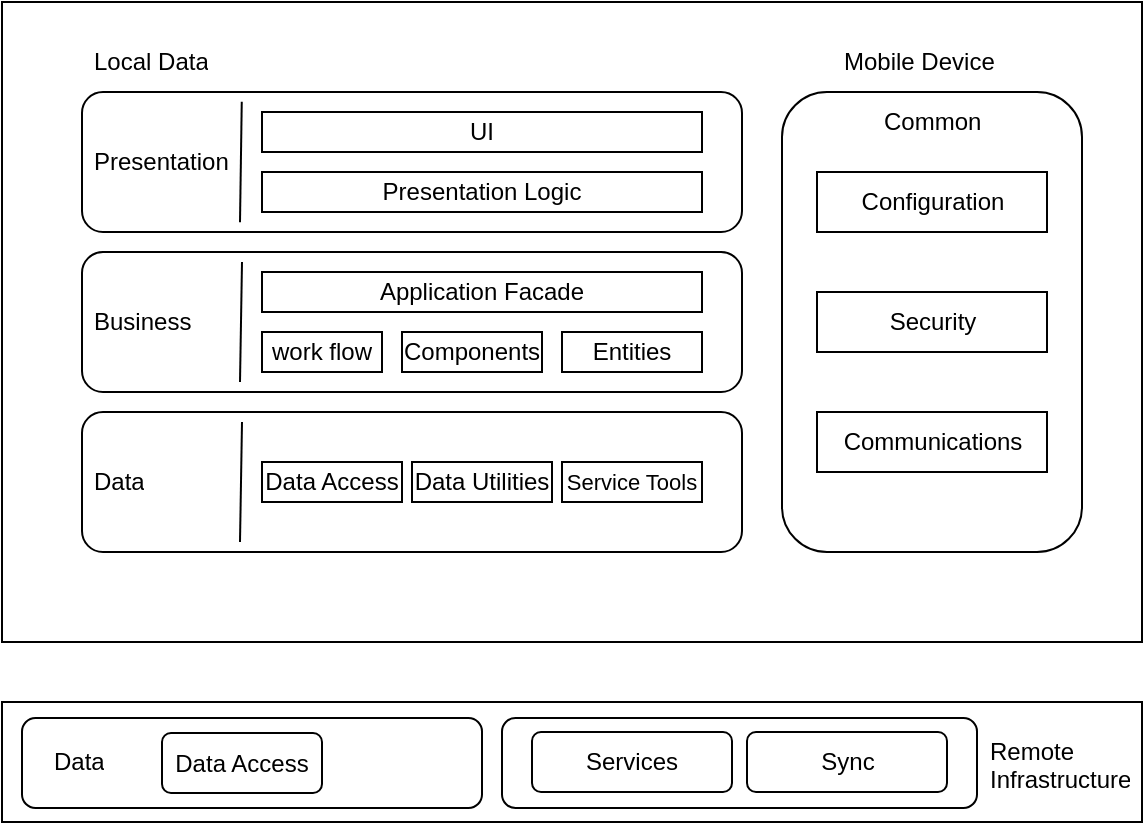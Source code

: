 <mxfile version="26.0.14">
  <diagram name="Page-1" id="5f0bae14-7c28-e335-631c-24af17079c00">
    <mxGraphModel dx="1368" dy="788" grid="1" gridSize="10" guides="1" tooltips="1" connect="1" arrows="1" fold="1" page="1" pageScale="1" pageWidth="1100" pageHeight="850" background="none" math="0" shadow="0">
      <root>
        <mxCell id="0" />
        <mxCell id="1" parent="0" />
        <mxCell id="YJwmVk056Xezfj7SXpw_-1" value="" style="rounded=0;whiteSpace=wrap;html=1;" vertex="1" parent="1">
          <mxGeometry x="50" y="45" width="570" height="320" as="geometry" />
        </mxCell>
        <mxCell id="YJwmVk056Xezfj7SXpw_-18" value="" style="rounded=1;whiteSpace=wrap;html=1;" vertex="1" parent="1">
          <mxGeometry x="90" y="170" width="330" height="70" as="geometry" />
        </mxCell>
        <mxCell id="YJwmVk056Xezfj7SXpw_-2" value="Local Data" style="text;strokeColor=none;fillColor=none;align=left;verticalAlign=middle;spacingLeft=4;spacingRight=4;overflow=hidden;points=[[0,0.5],[1,0.5]];portConstraint=eastwest;rotatable=0;whiteSpace=wrap;html=1;" vertex="1" parent="1">
          <mxGeometry x="90" y="60" width="80" height="30" as="geometry" />
        </mxCell>
        <mxCell id="YJwmVk056Xezfj7SXpw_-3" value="Mobile Device" style="text;strokeColor=none;fillColor=none;align=left;verticalAlign=middle;spacingLeft=4;spacingRight=4;overflow=hidden;points=[[0,0.5],[1,0.5]];portConstraint=eastwest;rotatable=0;whiteSpace=wrap;html=1;" vertex="1" parent="1">
          <mxGeometry x="465" y="60" width="100" height="30" as="geometry" />
        </mxCell>
        <mxCell id="YJwmVk056Xezfj7SXpw_-4" value="" style="rounded=1;whiteSpace=wrap;html=1;" vertex="1" parent="1">
          <mxGeometry x="90" y="90" width="330" height="70" as="geometry" />
        </mxCell>
        <mxCell id="YJwmVk056Xezfj7SXpw_-5" value="Presentation" style="text;strokeColor=none;fillColor=none;align=left;verticalAlign=middle;spacingLeft=4;spacingRight=4;overflow=hidden;points=[[0,0.5],[1,0.5]];portConstraint=eastwest;rotatable=0;whiteSpace=wrap;html=1;" vertex="1" parent="1">
          <mxGeometry x="90" y="110" width="80" height="30" as="geometry" />
        </mxCell>
        <mxCell id="YJwmVk056Xezfj7SXpw_-6" value="" style="endArrow=none;html=1;rounded=0;entryX=0.39;entryY=0.08;entryDx=0;entryDy=0;entryPerimeter=0;exitX=0.386;exitY=0.94;exitDx=0;exitDy=0;exitPerimeter=0;" edge="1" parent="1">
          <mxGeometry width="50" height="50" relative="1" as="geometry">
            <mxPoint x="169.0" y="155.1" as="sourcePoint" />
            <mxPoint x="169.88" y="94.9" as="targetPoint" />
          </mxGeometry>
        </mxCell>
        <mxCell id="YJwmVk056Xezfj7SXpw_-7" value="UI" style="rounded=0;whiteSpace=wrap;html=1;" vertex="1" parent="1">
          <mxGeometry x="180" y="100" width="220" height="20" as="geometry" />
        </mxCell>
        <mxCell id="YJwmVk056Xezfj7SXpw_-8" value="Presentation Logic" style="rounded=0;whiteSpace=wrap;html=1;" vertex="1" parent="1">
          <mxGeometry x="180" y="130" width="220" height="20" as="geometry" />
        </mxCell>
        <mxCell id="YJwmVk056Xezfj7SXpw_-12" value="Business" style="text;strokeColor=none;fillColor=none;align=left;verticalAlign=middle;spacingLeft=4;spacingRight=4;overflow=hidden;points=[[0,0.5],[1,0.5]];portConstraint=eastwest;rotatable=0;whiteSpace=wrap;html=1;" vertex="1" parent="1">
          <mxGeometry x="90" y="190" width="80" height="30" as="geometry" />
        </mxCell>
        <mxCell id="YJwmVk056Xezfj7SXpw_-13" value="Application Facade" style="rounded=0;whiteSpace=wrap;html=1;" vertex="1" parent="1">
          <mxGeometry x="180" y="180" width="220" height="20" as="geometry" />
        </mxCell>
        <mxCell id="YJwmVk056Xezfj7SXpw_-14" value="work flow" style="rounded=0;whiteSpace=wrap;html=1;" vertex="1" parent="1">
          <mxGeometry x="180" y="210" width="60" height="20" as="geometry" />
        </mxCell>
        <mxCell id="YJwmVk056Xezfj7SXpw_-16" value="Components" style="rounded=0;whiteSpace=wrap;html=1;" vertex="1" parent="1">
          <mxGeometry x="250" y="210" width="70" height="20" as="geometry" />
        </mxCell>
        <mxCell id="YJwmVk056Xezfj7SXpw_-17" value="Entities" style="rounded=0;whiteSpace=wrap;html=1;" vertex="1" parent="1">
          <mxGeometry x="330" y="210" width="70" height="20" as="geometry" />
        </mxCell>
        <mxCell id="YJwmVk056Xezfj7SXpw_-21" value="" style="endArrow=none;html=1;rounded=0;entryX=0.39;entryY=0.08;entryDx=0;entryDy=0;entryPerimeter=0;exitX=0.386;exitY=0.94;exitDx=0;exitDy=0;exitPerimeter=0;" edge="1" parent="1">
          <mxGeometry width="50" height="50" relative="1" as="geometry">
            <mxPoint x="169" y="235" as="sourcePoint" />
            <mxPoint x="170" y="175" as="targetPoint" />
          </mxGeometry>
        </mxCell>
        <mxCell id="YJwmVk056Xezfj7SXpw_-22" value="" style="rounded=1;whiteSpace=wrap;html=1;" vertex="1" parent="1">
          <mxGeometry x="90" y="250" width="330" height="70" as="geometry" />
        </mxCell>
        <mxCell id="YJwmVk056Xezfj7SXpw_-23" value="Data" style="text;strokeColor=none;fillColor=none;align=left;verticalAlign=middle;spacingLeft=4;spacingRight=4;overflow=hidden;points=[[0,0.5],[1,0.5]];portConstraint=eastwest;rotatable=0;whiteSpace=wrap;html=1;" vertex="1" parent="1">
          <mxGeometry x="90" y="270" width="80" height="30" as="geometry" />
        </mxCell>
        <mxCell id="YJwmVk056Xezfj7SXpw_-24" value="" style="endArrow=none;html=1;rounded=0;entryX=0.39;entryY=0.08;entryDx=0;entryDy=0;entryPerimeter=0;exitX=0.386;exitY=0.94;exitDx=0;exitDy=0;exitPerimeter=0;" edge="1" parent="1">
          <mxGeometry width="50" height="50" relative="1" as="geometry">
            <mxPoint x="169" y="315" as="sourcePoint" />
            <mxPoint x="170" y="255" as="targetPoint" />
          </mxGeometry>
        </mxCell>
        <mxCell id="YJwmVk056Xezfj7SXpw_-25" value="Data Access" style="rounded=0;whiteSpace=wrap;html=1;" vertex="1" parent="1">
          <mxGeometry x="180" y="275" width="70" height="20" as="geometry" />
        </mxCell>
        <mxCell id="YJwmVk056Xezfj7SXpw_-26" value="Data Utilities" style="rounded=0;whiteSpace=wrap;html=1;" vertex="1" parent="1">
          <mxGeometry x="255" y="275" width="70" height="20" as="geometry" />
        </mxCell>
        <mxCell id="YJwmVk056Xezfj7SXpw_-27" value="&lt;font style=&quot;font-size: 11px;&quot;&gt;Service Tools&lt;/font&gt;" style="rounded=0;whiteSpace=wrap;html=1;" vertex="1" parent="1">
          <mxGeometry x="330" y="275" width="70" height="20" as="geometry" />
        </mxCell>
        <mxCell id="YJwmVk056Xezfj7SXpw_-33" value="" style="rounded=0;whiteSpace=wrap;html=1;" vertex="1" parent="1">
          <mxGeometry x="460" y="130" width="100" height="40" as="geometry" />
        </mxCell>
        <mxCell id="YJwmVk056Xezfj7SXpw_-34" value="" style="rounded=1;whiteSpace=wrap;html=1;" vertex="1" parent="1">
          <mxGeometry x="440" y="90" width="150" height="230" as="geometry" />
        </mxCell>
        <mxCell id="YJwmVk056Xezfj7SXpw_-35" value="Configuration" style="rounded=0;whiteSpace=wrap;html=1;" vertex="1" parent="1">
          <mxGeometry x="457.5" y="130" width="115" height="30" as="geometry" />
        </mxCell>
        <mxCell id="YJwmVk056Xezfj7SXpw_-36" value="Security" style="rounded=0;whiteSpace=wrap;html=1;" vertex="1" parent="1">
          <mxGeometry x="457.5" y="190" width="115" height="30" as="geometry" />
        </mxCell>
        <mxCell id="YJwmVk056Xezfj7SXpw_-37" value="Communications" style="rounded=0;whiteSpace=wrap;html=1;" vertex="1" parent="1">
          <mxGeometry x="457.5" y="250" width="115" height="30" as="geometry" />
        </mxCell>
        <mxCell id="YJwmVk056Xezfj7SXpw_-38" value="Common" style="text;strokeColor=none;fillColor=none;align=left;verticalAlign=middle;spacingLeft=4;spacingRight=4;overflow=hidden;points=[[0,0.5],[1,0.5]];portConstraint=eastwest;rotatable=0;whiteSpace=wrap;html=1;" vertex="1" parent="1">
          <mxGeometry x="485" y="90" width="80" height="30" as="geometry" />
        </mxCell>
        <mxCell id="YJwmVk056Xezfj7SXpw_-39" value="" style="rounded=0;whiteSpace=wrap;html=1;" vertex="1" parent="1">
          <mxGeometry x="50" y="395" width="570" height="60" as="geometry" />
        </mxCell>
        <mxCell id="YJwmVk056Xezfj7SXpw_-40" value="" style="rounded=1;whiteSpace=wrap;html=1;" vertex="1" parent="1">
          <mxGeometry x="60" y="403" width="230" height="45" as="geometry" />
        </mxCell>
        <mxCell id="YJwmVk056Xezfj7SXpw_-41" value="Data" style="text;strokeColor=none;fillColor=none;align=left;verticalAlign=middle;spacingLeft=4;spacingRight=4;overflow=hidden;points=[[0,0.5],[1,0.5]];portConstraint=eastwest;rotatable=0;whiteSpace=wrap;html=1;" vertex="1" parent="1">
          <mxGeometry x="70" y="410" width="80" height="30" as="geometry" />
        </mxCell>
        <mxCell id="YJwmVk056Xezfj7SXpw_-42" value="Data Access" style="rounded=1;whiteSpace=wrap;html=1;" vertex="1" parent="1">
          <mxGeometry x="130" y="410.5" width="80" height="30" as="geometry" />
        </mxCell>
        <mxCell id="YJwmVk056Xezfj7SXpw_-44" value="" style="rounded=1;whiteSpace=wrap;html=1;" vertex="1" parent="1">
          <mxGeometry x="300" y="403" width="237.5" height="45" as="geometry" />
        </mxCell>
        <mxCell id="YJwmVk056Xezfj7SXpw_-45" value="Services" style="rounded=1;whiteSpace=wrap;html=1;" vertex="1" parent="1">
          <mxGeometry x="315" y="410" width="100" height="30" as="geometry" />
        </mxCell>
        <mxCell id="YJwmVk056Xezfj7SXpw_-46" value="Sync" style="rounded=1;whiteSpace=wrap;html=1;" vertex="1" parent="1">
          <mxGeometry x="422.5" y="410" width="100" height="30" as="geometry" />
        </mxCell>
        <mxCell id="YJwmVk056Xezfj7SXpw_-47" value="Remote&lt;div&gt;Infrastructure&lt;/div&gt;" style="text;strokeColor=none;fillColor=none;align=left;verticalAlign=middle;spacingLeft=4;spacingRight=4;overflow=hidden;points=[[0,0.5],[1,0.5]];portConstraint=eastwest;rotatable=0;whiteSpace=wrap;html=1;" vertex="1" parent="1">
          <mxGeometry x="537.5" y="410" width="80" height="30" as="geometry" />
        </mxCell>
      </root>
    </mxGraphModel>
  </diagram>
</mxfile>
